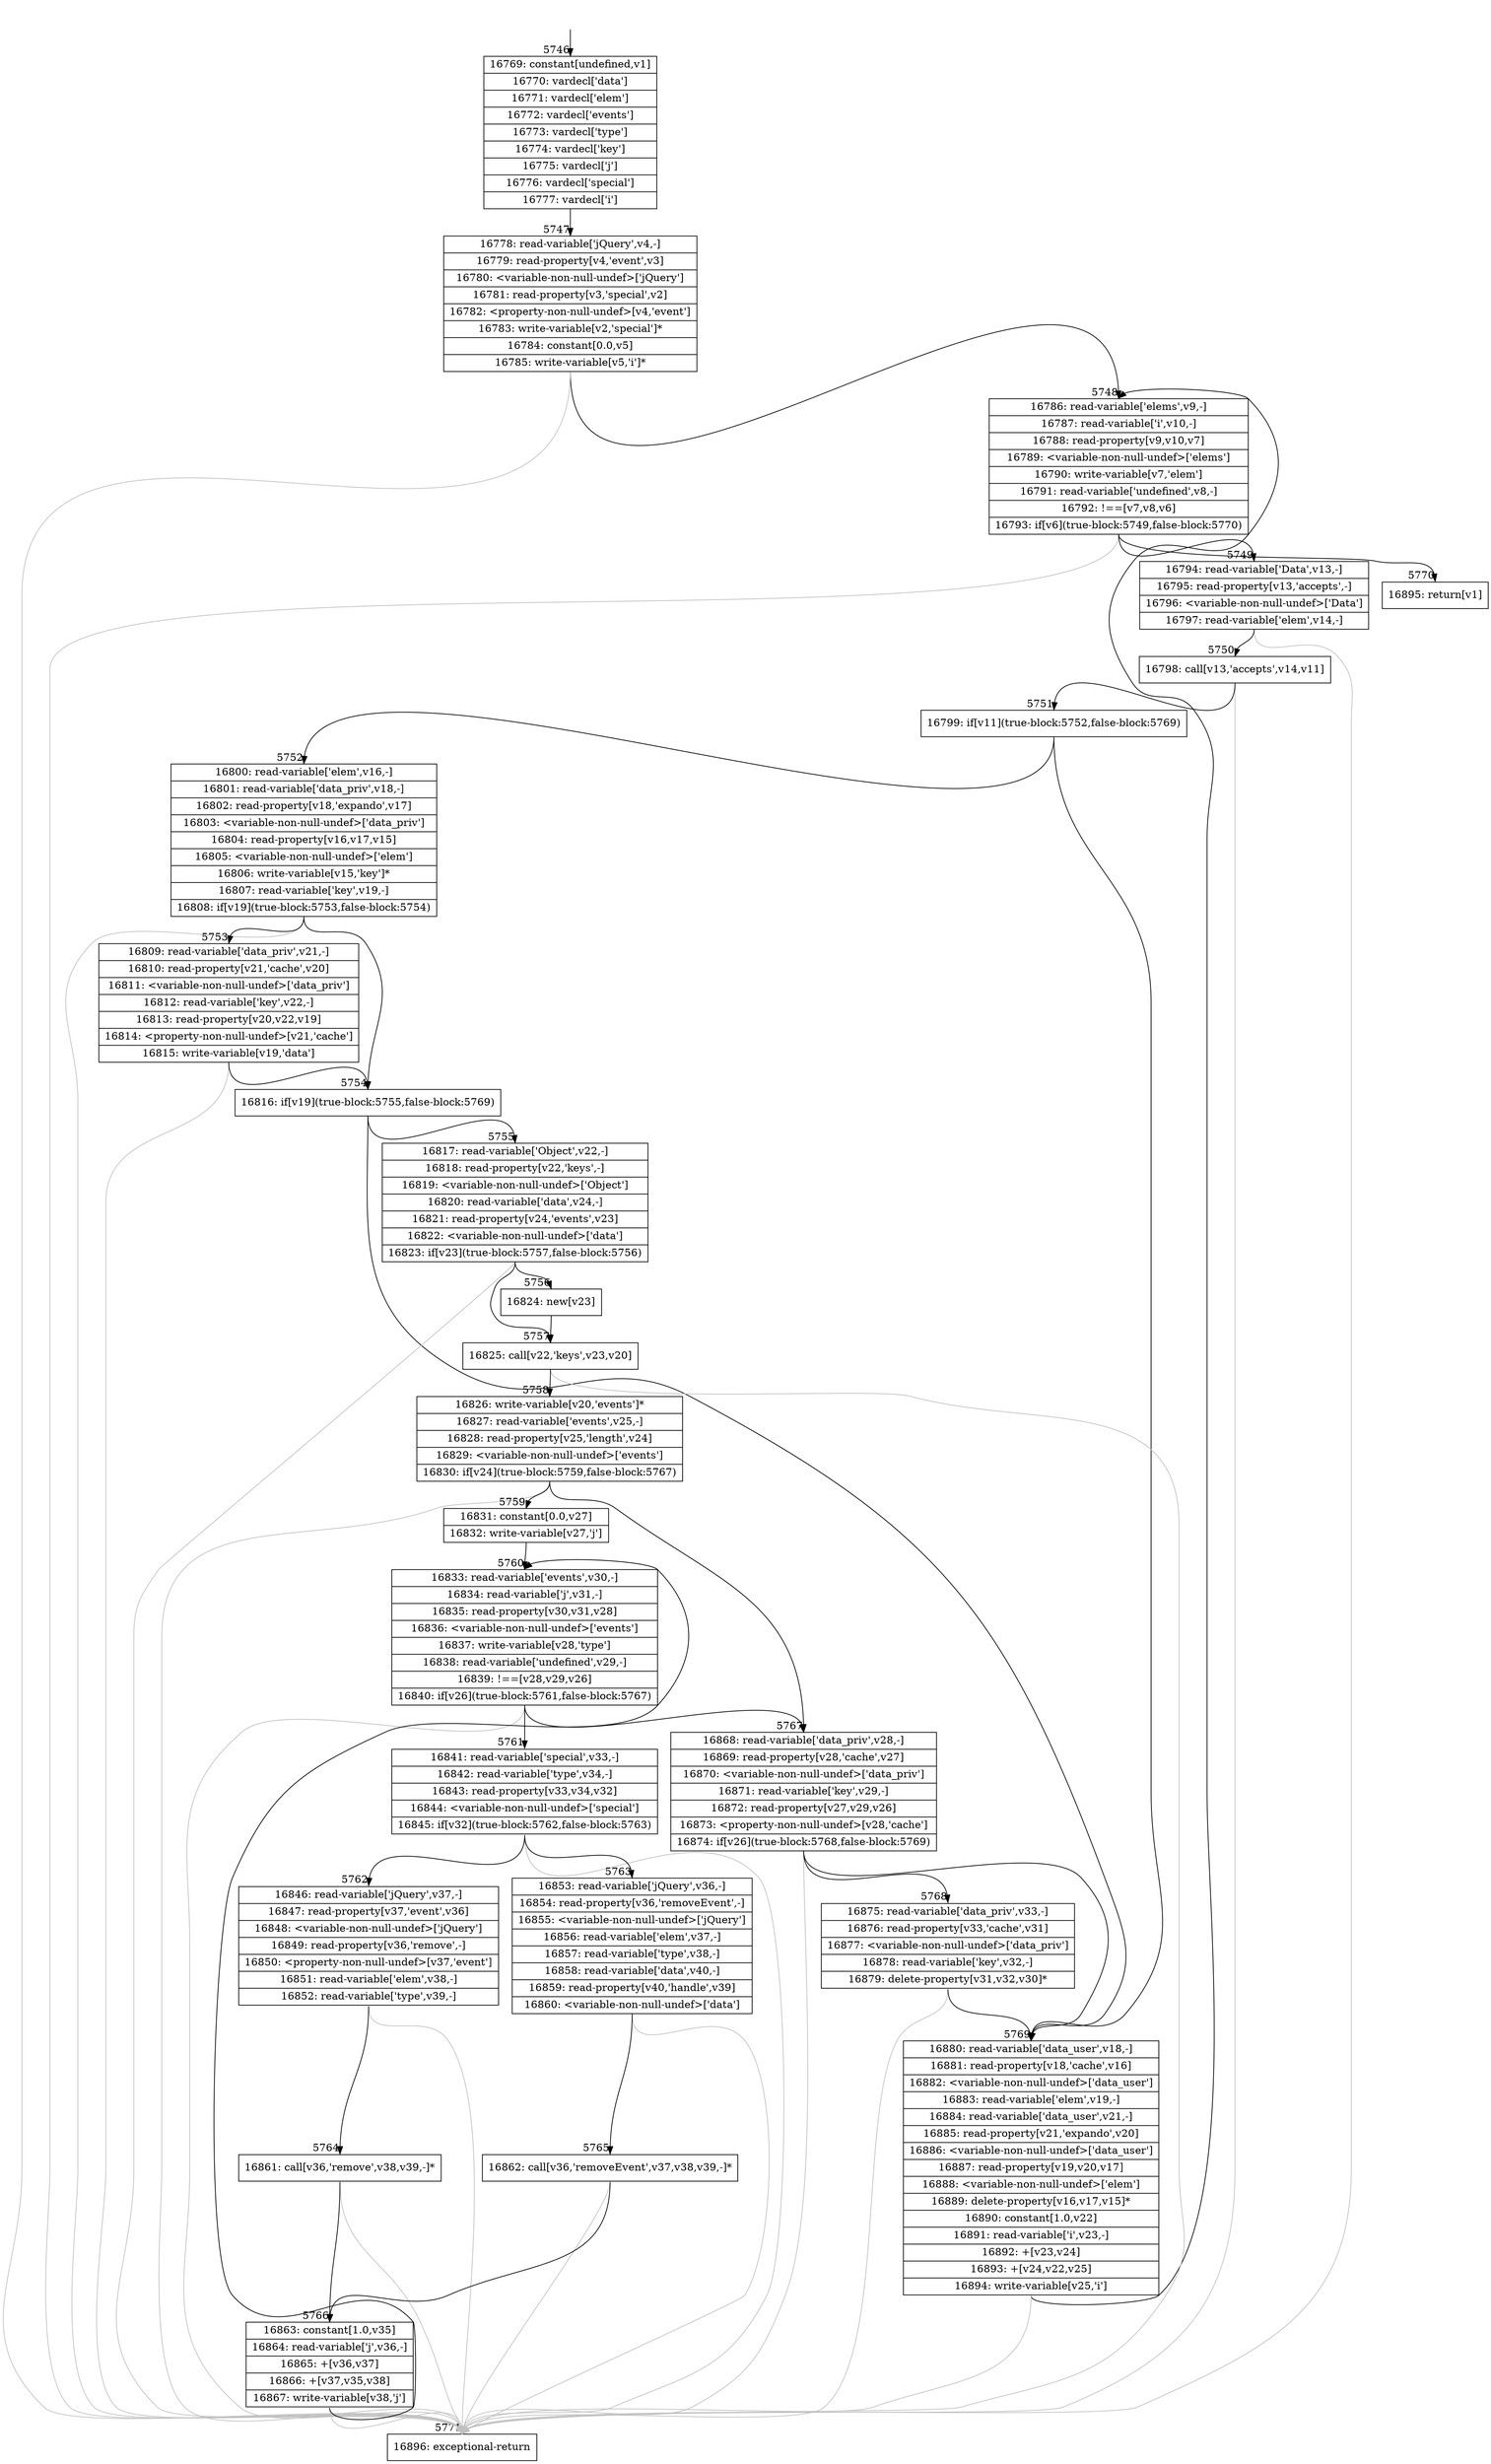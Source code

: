 digraph {
rankdir="TD"
BB_entry373[shape=none,label=""];
BB_entry373 -> BB5746 [tailport=s, headport=n, headlabel="    5746"]
BB5746 [shape=record label="{16769: constant[undefined,v1]|16770: vardecl['data']|16771: vardecl['elem']|16772: vardecl['events']|16773: vardecl['type']|16774: vardecl['key']|16775: vardecl['j']|16776: vardecl['special']|16777: vardecl['i']}" ] 
BB5746 -> BB5747 [tailport=s, headport=n, headlabel="      5747"]
BB5747 [shape=record label="{16778: read-variable['jQuery',v4,-]|16779: read-property[v4,'event',v3]|16780: \<variable-non-null-undef\>['jQuery']|16781: read-property[v3,'special',v2]|16782: \<property-non-null-undef\>[v4,'event']|16783: write-variable[v2,'special']*|16784: constant[0.0,v5]|16785: write-variable[v5,'i']*}" ] 
BB5747 -> BB5748 [tailport=s, headport=n, headlabel="      5748"]
BB5747 -> BB5771 [tailport=s, headport=n, color=gray, headlabel="      5771"]
BB5748 [shape=record label="{16786: read-variable['elems',v9,-]|16787: read-variable['i',v10,-]|16788: read-property[v9,v10,v7]|16789: \<variable-non-null-undef\>['elems']|16790: write-variable[v7,'elem']|16791: read-variable['undefined',v8,-]|16792: !==[v7,v8,v6]|16793: if[v6](true-block:5749,false-block:5770)}" ] 
BB5748 -> BB5749 [tailport=s, headport=n, headlabel="      5749"]
BB5748 -> BB5770 [tailport=s, headport=n, headlabel="      5770"]
BB5748 -> BB5771 [tailport=s, headport=n, color=gray]
BB5749 [shape=record label="{16794: read-variable['Data',v13,-]|16795: read-property[v13,'accepts',-]|16796: \<variable-non-null-undef\>['Data']|16797: read-variable['elem',v14,-]}" ] 
BB5749 -> BB5750 [tailport=s, headport=n, headlabel="      5750"]
BB5749 -> BB5771 [tailport=s, headport=n, color=gray]
BB5750 [shape=record label="{16798: call[v13,'accepts',v14,v11]}" ] 
BB5750 -> BB5751 [tailport=s, headport=n, headlabel="      5751"]
BB5750 -> BB5771 [tailport=s, headport=n, color=gray]
BB5751 [shape=record label="{16799: if[v11](true-block:5752,false-block:5769)}" ] 
BB5751 -> BB5752 [tailport=s, headport=n, headlabel="      5752"]
BB5751 -> BB5769 [tailport=s, headport=n, headlabel="      5769"]
BB5752 [shape=record label="{16800: read-variable['elem',v16,-]|16801: read-variable['data_priv',v18,-]|16802: read-property[v18,'expando',v17]|16803: \<variable-non-null-undef\>['data_priv']|16804: read-property[v16,v17,v15]|16805: \<variable-non-null-undef\>['elem']|16806: write-variable[v15,'key']*|16807: read-variable['key',v19,-]|16808: if[v19](true-block:5753,false-block:5754)}" ] 
BB5752 -> BB5754 [tailport=s, headport=n, headlabel="      5754"]
BB5752 -> BB5753 [tailport=s, headport=n, headlabel="      5753"]
BB5752 -> BB5771 [tailport=s, headport=n, color=gray]
BB5753 [shape=record label="{16809: read-variable['data_priv',v21,-]|16810: read-property[v21,'cache',v20]|16811: \<variable-non-null-undef\>['data_priv']|16812: read-variable['key',v22,-]|16813: read-property[v20,v22,v19]|16814: \<property-non-null-undef\>[v21,'cache']|16815: write-variable[v19,'data']}" ] 
BB5753 -> BB5754 [tailport=s, headport=n]
BB5753 -> BB5771 [tailport=s, headport=n, color=gray]
BB5754 [shape=record label="{16816: if[v19](true-block:5755,false-block:5769)}" ] 
BB5754 -> BB5755 [tailport=s, headport=n, headlabel="      5755"]
BB5754 -> BB5769 [tailport=s, headport=n]
BB5755 [shape=record label="{16817: read-variable['Object',v22,-]|16818: read-property[v22,'keys',-]|16819: \<variable-non-null-undef\>['Object']|16820: read-variable['data',v24,-]|16821: read-property[v24,'events',v23]|16822: \<variable-non-null-undef\>['data']|16823: if[v23](true-block:5757,false-block:5756)}" ] 
BB5755 -> BB5757 [tailport=s, headport=n, headlabel="      5757"]
BB5755 -> BB5756 [tailport=s, headport=n, headlabel="      5756"]
BB5755 -> BB5771 [tailport=s, headport=n, color=gray]
BB5756 [shape=record label="{16824: new[v23]}" ] 
BB5756 -> BB5757 [tailport=s, headport=n]
BB5757 [shape=record label="{16825: call[v22,'keys',v23,v20]}" ] 
BB5757 -> BB5758 [tailport=s, headport=n, headlabel="      5758"]
BB5757 -> BB5771 [tailport=s, headport=n, color=gray]
BB5758 [shape=record label="{16826: write-variable[v20,'events']*|16827: read-variable['events',v25,-]|16828: read-property[v25,'length',v24]|16829: \<variable-non-null-undef\>['events']|16830: if[v24](true-block:5759,false-block:5767)}" ] 
BB5758 -> BB5759 [tailport=s, headport=n, headlabel="      5759"]
BB5758 -> BB5767 [tailport=s, headport=n, headlabel="      5767"]
BB5758 -> BB5771 [tailport=s, headport=n, color=gray]
BB5759 [shape=record label="{16831: constant[0.0,v27]|16832: write-variable[v27,'j']}" ] 
BB5759 -> BB5760 [tailport=s, headport=n, headlabel="      5760"]
BB5760 [shape=record label="{16833: read-variable['events',v30,-]|16834: read-variable['j',v31,-]|16835: read-property[v30,v31,v28]|16836: \<variable-non-null-undef\>['events']|16837: write-variable[v28,'type']|16838: read-variable['undefined',v29,-]|16839: !==[v28,v29,v26]|16840: if[v26](true-block:5761,false-block:5767)}" ] 
BB5760 -> BB5761 [tailport=s, headport=n, headlabel="      5761"]
BB5760 -> BB5767 [tailport=s, headport=n]
BB5760 -> BB5771 [tailport=s, headport=n, color=gray]
BB5761 [shape=record label="{16841: read-variable['special',v33,-]|16842: read-variable['type',v34,-]|16843: read-property[v33,v34,v32]|16844: \<variable-non-null-undef\>['special']|16845: if[v32](true-block:5762,false-block:5763)}" ] 
BB5761 -> BB5762 [tailport=s, headport=n, headlabel="      5762"]
BB5761 -> BB5763 [tailport=s, headport=n, headlabel="      5763"]
BB5761 -> BB5771 [tailport=s, headport=n, color=gray]
BB5762 [shape=record label="{16846: read-variable['jQuery',v37,-]|16847: read-property[v37,'event',v36]|16848: \<variable-non-null-undef\>['jQuery']|16849: read-property[v36,'remove',-]|16850: \<property-non-null-undef\>[v37,'event']|16851: read-variable['elem',v38,-]|16852: read-variable['type',v39,-]}" ] 
BB5762 -> BB5764 [tailport=s, headport=n, headlabel="      5764"]
BB5762 -> BB5771 [tailport=s, headport=n, color=gray]
BB5763 [shape=record label="{16853: read-variable['jQuery',v36,-]|16854: read-property[v36,'removeEvent',-]|16855: \<variable-non-null-undef\>['jQuery']|16856: read-variable['elem',v37,-]|16857: read-variable['type',v38,-]|16858: read-variable['data',v40,-]|16859: read-property[v40,'handle',v39]|16860: \<variable-non-null-undef\>['data']}" ] 
BB5763 -> BB5765 [tailport=s, headport=n, headlabel="      5765"]
BB5763 -> BB5771 [tailport=s, headport=n, color=gray]
BB5764 [shape=record label="{16861: call[v36,'remove',v38,v39,-]*}" ] 
BB5764 -> BB5766 [tailport=s, headport=n, headlabel="      5766"]
BB5764 -> BB5771 [tailport=s, headport=n, color=gray]
BB5765 [shape=record label="{16862: call[v36,'removeEvent',v37,v38,v39,-]*}" ] 
BB5765 -> BB5766 [tailport=s, headport=n]
BB5765 -> BB5771 [tailport=s, headport=n, color=gray]
BB5766 [shape=record label="{16863: constant[1.0,v35]|16864: read-variable['j',v36,-]|16865: +[v36,v37]|16866: +[v37,v35,v38]|16867: write-variable[v38,'j']}" ] 
BB5766 -> BB5760 [tailport=s, headport=n]
BB5766 -> BB5771 [tailport=s, headport=n, color=gray]
BB5767 [shape=record label="{16868: read-variable['data_priv',v28,-]|16869: read-property[v28,'cache',v27]|16870: \<variable-non-null-undef\>['data_priv']|16871: read-variable['key',v29,-]|16872: read-property[v27,v29,v26]|16873: \<property-non-null-undef\>[v28,'cache']|16874: if[v26](true-block:5768,false-block:5769)}" ] 
BB5767 -> BB5768 [tailport=s, headport=n, headlabel="      5768"]
BB5767 -> BB5769 [tailport=s, headport=n]
BB5767 -> BB5771 [tailport=s, headport=n, color=gray]
BB5768 [shape=record label="{16875: read-variable['data_priv',v33,-]|16876: read-property[v33,'cache',v31]|16877: \<variable-non-null-undef\>['data_priv']|16878: read-variable['key',v32,-]|16879: delete-property[v31,v32,v30]*}" ] 
BB5768 -> BB5769 [tailport=s, headport=n]
BB5768 -> BB5771 [tailport=s, headport=n, color=gray]
BB5769 [shape=record label="{16880: read-variable['data_user',v18,-]|16881: read-property[v18,'cache',v16]|16882: \<variable-non-null-undef\>['data_user']|16883: read-variable['elem',v19,-]|16884: read-variable['data_user',v21,-]|16885: read-property[v21,'expando',v20]|16886: \<variable-non-null-undef\>['data_user']|16887: read-property[v19,v20,v17]|16888: \<variable-non-null-undef\>['elem']|16889: delete-property[v16,v17,v15]*|16890: constant[1.0,v22]|16891: read-variable['i',v23,-]|16892: +[v23,v24]|16893: +[v24,v22,v25]|16894: write-variable[v25,'i']}" ] 
BB5769 -> BB5748 [tailport=s, headport=n]
BB5769 -> BB5771 [tailport=s, headport=n, color=gray]
BB5770 [shape=record label="{16895: return[v1]}" ] 
BB5771 [shape=record label="{16896: exceptional-return}" ] 
}
